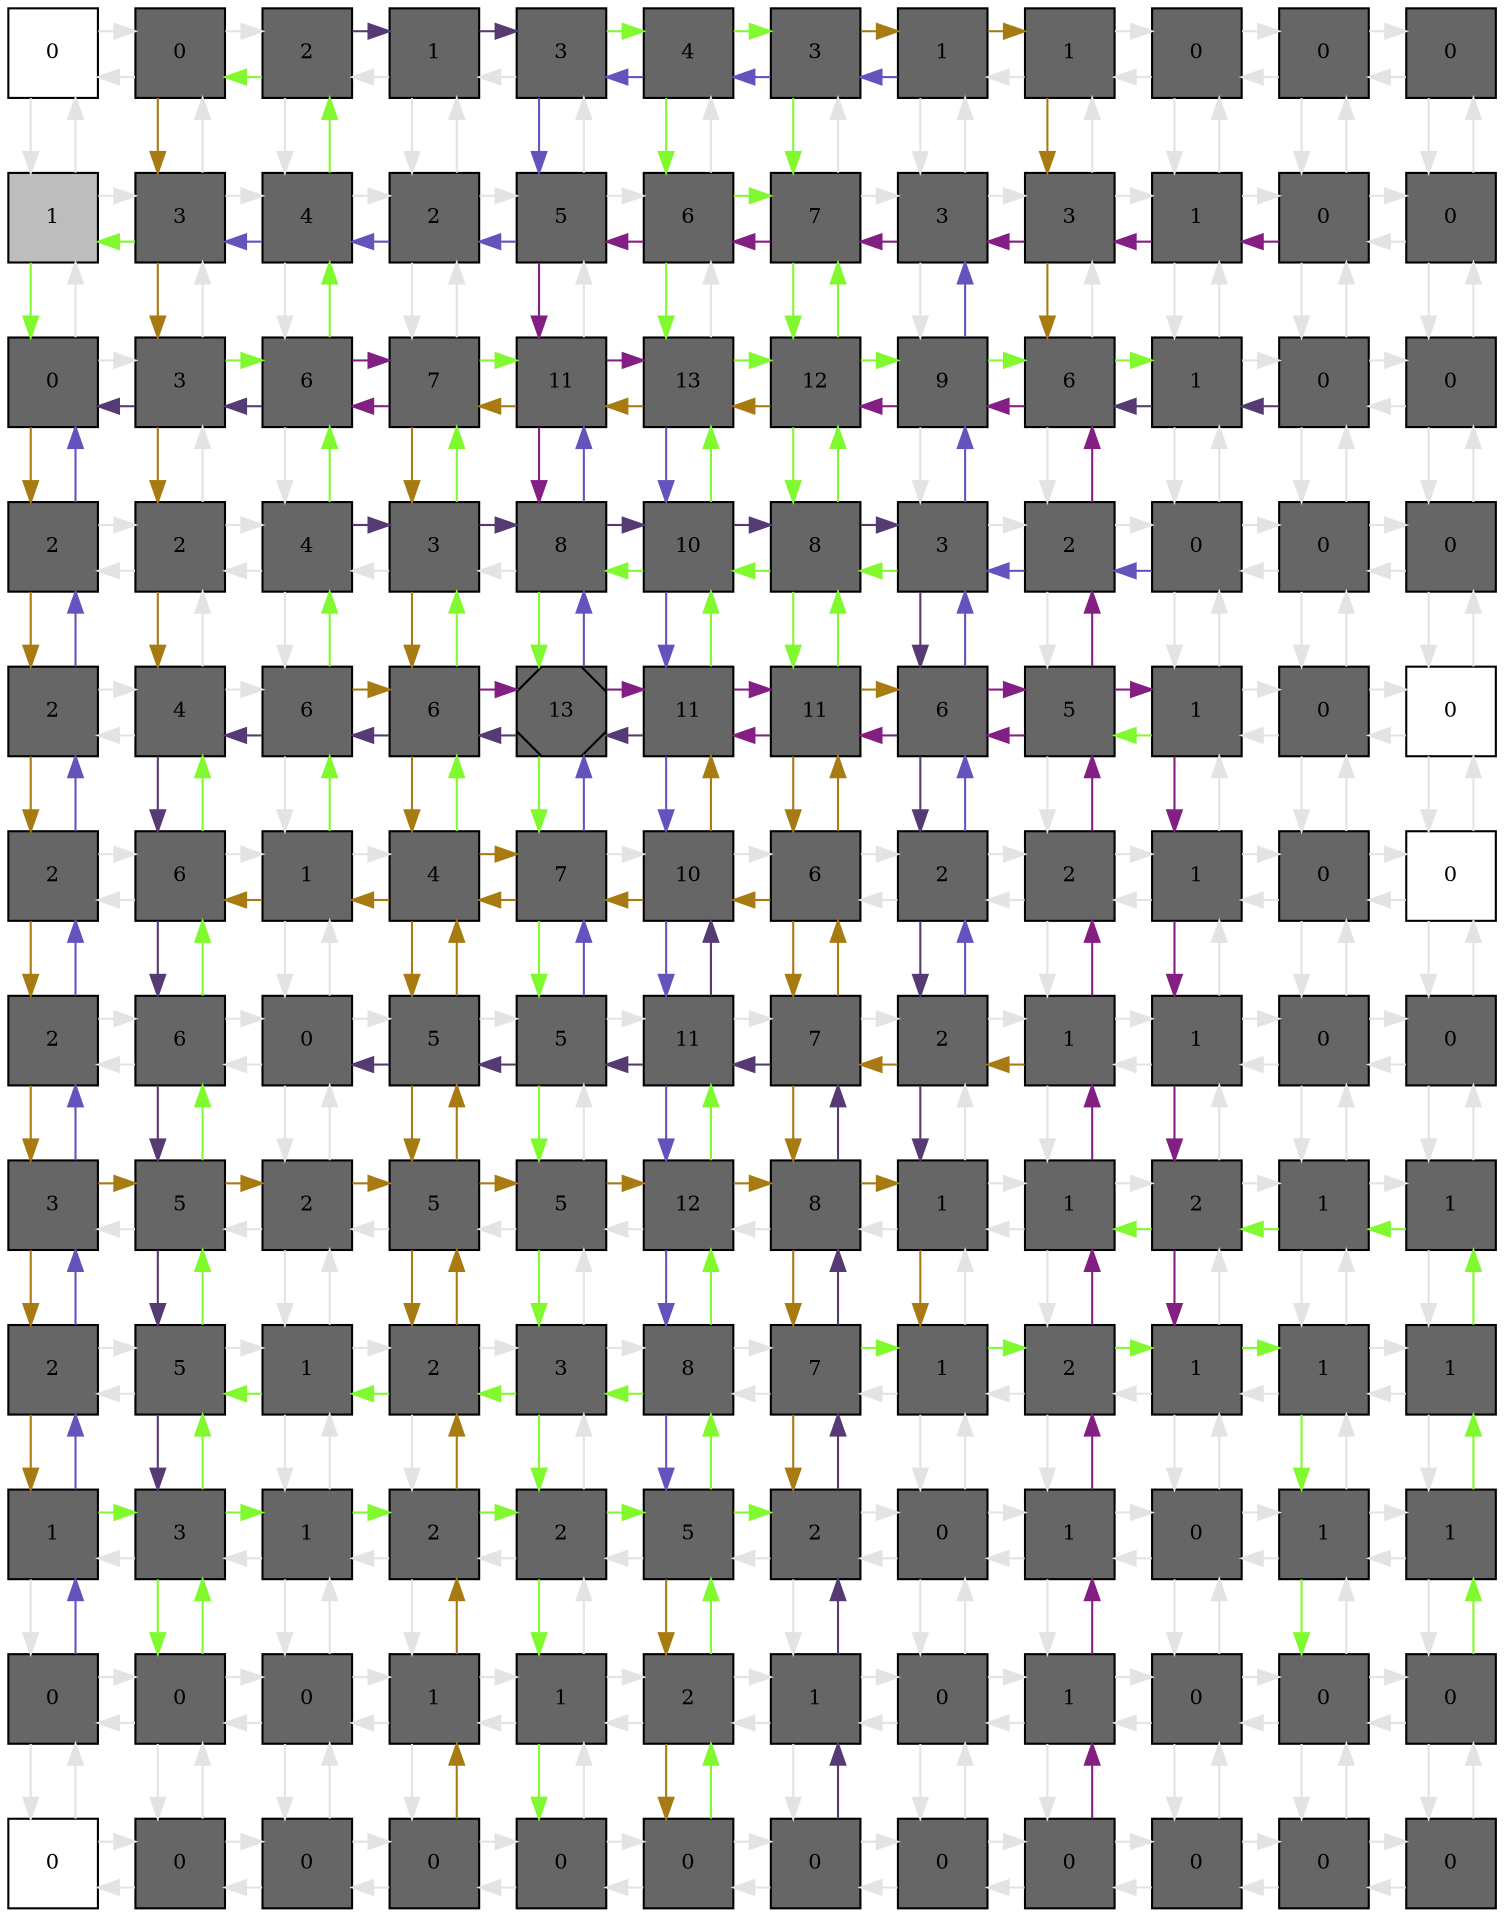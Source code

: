 digraph layout  {
rankdir=TB;
splines=ortho;
node [fixedsize=false, style=filled, width="0.6"];
edge [constraint=false];
0 [fillcolor="#FFFFFF", fontsize=10, label=0, shape=square, tooltip="name: None,\nin_degree: 2,\nout_degree: 2"];
1 [fillcolor="#666666", fontsize=10, label=0, shape=square, tooltip="name:  p115RhoGEF ,\nin_degree: 3,\nout_degree: 3"];
2 [fillcolor="#666666", fontsize=10, label=2, shape=square, tooltip="name:  Ga_1213 ,\nin_degree: 3,\nout_degree: 3"];
3 [fillcolor="#666666", fontsize=10, label=1, shape=square, tooltip="name:  Gbg_1213 ,\nin_degree: 3,\nout_degree: 3"];
4 [fillcolor="#666666", fontsize=10, label=3, shape=square, tooltip="name:  CaMK ,\nin_degree: 3,\nout_degree: 3"];
5 [fillcolor="#666666", fontsize=10, label=4, shape=square, tooltip="name:  CaMKK ,\nin_degree: 3,\nout_degree: 3"];
6 [fillcolor="#666666", fontsize=10, label=3, shape=square, tooltip="name:  RGS ,\nin_degree: 3,\nout_degree: 3"];
7 [fillcolor="#666666", fontsize=10, label=1, shape=square, tooltip="name:  alpha_1213R ,\nin_degree: 3,\nout_degree: 3"];
8 [fillcolor="#666666", fontsize=10, label=1, shape=square, tooltip="name:  Palpha_1213R ,\nin_degree: 3,\nout_degree: 3"];
9 [fillcolor="#666666", fontsize=10, label=0, shape=square, tooltip="name:  Palpha_sR ,\nin_degree: 3,\nout_degree: 3"];
10 [fillcolor="#666666", fontsize=10, label=0, shape=square, tooltip="name:  Palpha_qR ,\nin_degree: 3,\nout_degree: 3"];
11 [fillcolor="#666666", fontsize=10, label=0, shape=square, tooltip="name:  alpha_1213L ,\nin_degree: 2,\nout_degree: 2"];
12 [fillcolor="#bdbdbd", fontsize=10, label=1, shape=square, tooltip="name: None,\nin_degree: 3,\nout_degree: 3"];
13 [fillcolor="#666666", fontsize=10, label=3, shape=square, tooltip="name:  ExtPump ,\nin_degree: 4,\nout_degree: 4"];
14 [fillcolor="#666666", fontsize=10, label=4, shape=square, tooltip="name:  IP3 ,\nin_degree: 4,\nout_degree: 4"];
15 [fillcolor="#666666", fontsize=10, label=2, shape=square, tooltip="name:  Ca ,\nin_degree: 4,\nout_degree: 4"];
16 [fillcolor="#666666", fontsize=10, label=5, shape=square, tooltip="name:  IP3R1 ,\nin_degree: 4,\nout_degree: 4"];
17 [fillcolor="#666666", fontsize=10, label=6, shape=square, tooltip="name:  CaM ,\nin_degree: 4,\nout_degree: 4"];
18 [fillcolor="#666666", fontsize=10, label=7, shape=square, tooltip="name:  PLC_B ,\nin_degree: 4,\nout_degree: 4"];
19 [fillcolor="#666666", fontsize=10, label=3, shape=square, tooltip="name:  Gaq ,\nin_degree: 4,\nout_degree: 4"];
20 [fillcolor="#666666", fontsize=10, label=3, shape=square, tooltip="name:  Gbg_q ,\nin_degree: 4,\nout_degree: 4"];
21 [fillcolor="#666666", fontsize=10, label=1, shape=square, tooltip="name:  B_Arrestin ,\nin_degree: 4,\nout_degree: 4"];
22 [fillcolor="#666666", fontsize=10, label=0, shape=square, tooltip="name:  alpha_qR ,\nin_degree: 4,\nout_degree: 4"];
23 [fillcolor="#666666", fontsize=10, label=0, shape=square, tooltip="name:  alpha_qL ,\nin_degree: 3,\nout_degree: 3"];
24 [fillcolor="#666666", fontsize=10, label=0, shape=square, tooltip="name:  Ral ,\nin_degree: 3,\nout_degree: 3"];
25 [fillcolor="#666666", fontsize=10, label=3, shape=square, tooltip="name:  AA ,\nin_degree: 4,\nout_degree: 4"];
26 [fillcolor="#666666", fontsize=10, label=6, shape=square, tooltip="name:  PLA2 ,\nin_degree: 4,\nout_degree: 4"];
27 [fillcolor="#666666", fontsize=10, label=7, shape=square, tooltip="name:  Cbp ,\nin_degree: 4,\nout_degree: 4"];
28 [fillcolor="#666666", fontsize=10, label=11, shape=square, tooltip="name:  Csk ,\nin_degree: 4,\nout_degree: 4"];
29 [fillcolor="#666666", fontsize=10, label=13, shape=square, tooltip="name:  RasGRF_GRP ,\nin_degree: 4,\nout_degree: 4"];
30 [fillcolor="#666666", fontsize=10, label=12, shape=square, tooltip="name:  Gbg_i ,\nin_degree: 4,\nout_degree: 4"];
31 [fillcolor="#666666", fontsize=10, label=9, shape=square, tooltip="name:  RKIP ,\nin_degree: 4,\nout_degree: 4"];
32 [fillcolor="#666666", fontsize=10, label=6, shape=square, tooltip="name:  GRK ,\nin_degree: 4,\nout_degree: 4"];
33 [fillcolor="#666666", fontsize=10, label=1, shape=square, tooltip="name:  RalGDS ,\nin_degree: 4,\nout_degree: 4"];
34 [fillcolor="#666666", fontsize=10, label=0, shape=square, tooltip="name:  alpha_iR ,\nin_degree: 4,\nout_degree: 4"];
35 [fillcolor="#666666", fontsize=10, label=0, shape=square, tooltip="name:  Palpha_iR ,\nin_degree: 3,\nout_degree: 3"];
36 [fillcolor="#666666", fontsize=10, label=2, shape=square, tooltip="name:  PA ,\nin_degree: 3,\nout_degree: 3"];
37 [fillcolor="#666666", fontsize=10, label=2, shape=square, tooltip="name:  PI4K ,\nin_degree: 4,\nout_degree: 4"];
38 [fillcolor="#666666", fontsize=10, label=4, shape=square, tooltip="name:  PLC_g ,\nin_degree: 4,\nout_degree: 4"];
39 [fillcolor="#666666", fontsize=10, label=3, shape=square, tooltip="name:  SHP2 ,\nin_degree: 4,\nout_degree: 4"];
40 [fillcolor="#666666", fontsize=10, label=8, shape=square, tooltip="name:  DGK ,\nin_degree: 4,\nout_degree: 4"];
41 [fillcolor="#666666", fontsize=10, label=10, shape=square, tooltip="name:  DAG ,\nin_degree: 4,\nout_degree: 4"];
42 [fillcolor="#666666", fontsize=10, label=8, shape=square, tooltip="name:  Gai ,\nin_degree: 4,\nout_degree: 4"];
43 [fillcolor="#666666", fontsize=10, label=3, shape=square, tooltip="name:  Gas ,\nin_degree: 4,\nout_degree: 4"];
44 [fillcolor="#666666", fontsize=10, label=2, shape=square, tooltip="name:  Gbg_s ,\nin_degree: 4,\nout_degree: 4"];
45 [fillcolor="#666666", fontsize=10, label=0, shape=square, tooltip="name:  alpha_sR ,\nin_degree: 4,\nout_degree: 4"];
46 [fillcolor="#666666", fontsize=10, label=0, shape=square, tooltip="name:  alpha_sL ,\nin_degree: 4,\nout_degree: 4"];
47 [fillcolor="#666666", fontsize=10, label=0, shape=square, tooltip="name:  alpha_iL ,\nin_degree: 3,\nout_degree: 3"];
48 [fillcolor="#666666", fontsize=10, label=2, shape=square, tooltip="name:  ARF ,\nin_degree: 3,\nout_degree: 3"];
49 [fillcolor="#666666", fontsize=10, label=4, shape=square, tooltip="name:  PLD ,\nin_degree: 4,\nout_degree: 4"];
50 [fillcolor="#666666", fontsize=10, label=6, shape=square, tooltip="name:  PIP2_45 ,\nin_degree: 4,\nout_degree: 4"];
51 [fillcolor="#666666", fontsize=10, label=6, shape=square, tooltip="name:  Gab1 ,\nin_degree: 4,\nout_degree: 4"];
52 [fillcolor="#666666", fontsize=10, label=13, shape=Msquare, tooltip="name:  Tiam ,\nin_degree: 4,\nout_degree: 4"];
53 [fillcolor="#666666", fontsize=10, label=11, shape=square, tooltip="name:  PKC ,\nin_degree: 4,\nout_degree: 4"];
54 [fillcolor="#666666", fontsize=10, label=11, shape=square, tooltip="name:  Rap1 ,\nin_degree: 4,\nout_degree: 4"];
55 [fillcolor="#666666", fontsize=10, label=6, shape=square, tooltip="name:  AC ,\nin_degree: 4,\nout_degree: 4"];
56 [fillcolor="#666666", fontsize=10, label=5, shape=square, tooltip="name:  PKC_primed ,\nin_degree: 4,\nout_degree: 4"];
57 [fillcolor="#666666", fontsize=10, label=1, shape=square, tooltip="name:  PDK1 ,\nin_degree: 4,\nout_degree: 4"];
58 [fillcolor="#666666", fontsize=10, label=0, shape=square, tooltip="name:  p90RSK ,\nin_degree: 4,\nout_degree: 4"];
59 [fillcolor="#FFFFFF", fontsize=10, label=0, shape=square, tooltip="name: None,\nin_degree: 3,\nout_degree: 3"];
60 [fillcolor="#666666", fontsize=10, label=2, shape=square, tooltip="name:  PI5K ,\nin_degree: 3,\nout_degree: 3"];
61 [fillcolor="#666666", fontsize=10, label=6, shape=square, tooltip="name:  PIP2_34 ,\nin_degree: 4,\nout_degree: 4"];
62 [fillcolor="#666666", fontsize=10, label=1, shape=square, tooltip="name:  PIP3_345 ,\nin_degree: 4,\nout_degree: 4"];
63 [fillcolor="#666666", fontsize=10, label=4, shape=square, tooltip="name:  p120RasGAP ,\nin_degree: 4,\nout_degree: 4"];
64 [fillcolor="#666666", fontsize=10, label=7, shape=square, tooltip="name:  EGFR ,\nin_degree: 4,\nout_degree: 4"];
65 [fillcolor="#666666", fontsize=10, label=10, shape=square, tooltip="name:  Ras ,\nin_degree: 4,\nout_degree: 4"];
66 [fillcolor="#666666", fontsize=10, label=6, shape=square, tooltip="name:  PKA ,\nin_degree: 4,\nout_degree: 4"];
67 [fillcolor="#666666", fontsize=10, label=2, shape=square, tooltip="name:  Raf ,\nin_degree: 4,\nout_degree: 4"];
68 [fillcolor="#666666", fontsize=10, label=2, shape=square, tooltip="name:  cAMP ,\nin_degree: 4,\nout_degree: 4"];
69 [fillcolor="#666666", fontsize=10, label=1, shape=square, tooltip="name:  PDE4 ,\nin_degree: 4,\nout_degree: 4"];
70 [fillcolor="#666666", fontsize=10, label=0, shape=square, tooltip="name:  Raf_Loc ,\nin_degree: 4,\nout_degree: 4"];
71 [fillcolor="#FFFFFF", fontsize=10, label=0, shape=square, tooltip="name: None,\nin_degree: 3,\nout_degree: 3"];
72 [fillcolor="#666666", fontsize=10, label=2, shape=square, tooltip="name:  PIP_4 ,\nin_degree: 3,\nout_degree: 3"];
73 [fillcolor="#666666", fontsize=10, label=6, shape=square, tooltip="name:  Talin ,\nin_degree: 4,\nout_degree: 4"];
74 [fillcolor="#666666", fontsize=10, label=0, shape=square, tooltip="name:  PTEN ,\nin_degree: 4,\nout_degree: 4"];
75 [fillcolor="#666666", fontsize=10, label=5, shape=square, tooltip="name:  PI3K ,\nin_degree: 4,\nout_degree: 4"];
76 [fillcolor="#666666", fontsize=10, label=5, shape=square, tooltip="name:  Src ,\nin_degree: 4,\nout_degree: 4"];
77 [fillcolor="#666666", fontsize=10, label=11, shape=square, tooltip="name:  Akt ,\nin_degree: 4,\nout_degree: 4"];
78 [fillcolor="#666666", fontsize=10, label=7, shape=square, tooltip="name:  MLCK ,\nin_degree: 4,\nout_degree: 4"];
79 [fillcolor="#666666", fontsize=10, label=2, shape=square, tooltip="name:  PP2A ,\nin_degree: 4,\nout_degree: 4"];
80 [fillcolor="#666666", fontsize=10, label=1, shape=square, tooltip="name:  Erk ,\nin_degree: 4,\nout_degree: 4"];
81 [fillcolor="#666666", fontsize=10, label=1, shape=square, tooltip="name:  MKPs ,\nin_degree: 4,\nout_degree: 4"];
82 [fillcolor="#666666", fontsize=10, label=0, shape=square, tooltip="name:  Raf_DeP ,\nin_degree: 4,\nout_degree: 4"];
83 [fillcolor="#666666", fontsize=10, label=0, shape=square, tooltip="name:  Raf_Rest ,\nin_degree: 3,\nout_degree: 3"];
84 [fillcolor="#666666", fontsize=10, label=3, shape=square, tooltip="name:  Graf ,\nin_degree: 3,\nout_degree: 3"];
85 [fillcolor="#666666", fontsize=10, label=5, shape=square, tooltip="name:  Rho ,\nin_degree: 4,\nout_degree: 4"];
86 [fillcolor="#666666", fontsize=10, label=2, shape=square, tooltip="name:  p190RhoGAP ,\nin_degree: 4,\nout_degree: 4"];
87 [fillcolor="#666666", fontsize=10, label=5, shape=square, tooltip="name:  Fak ,\nin_degree: 4,\nout_degree: 4"];
88 [fillcolor="#666666", fontsize=10, label=5, shape=square, tooltip="name:  Shc ,\nin_degree: 4,\nout_degree: 4"];
89 [fillcolor="#666666", fontsize=10, label=12, shape=square, tooltip="name:  Integrins ,\nin_degree: 4,\nout_degree: 4"];
90 [fillcolor="#666666", fontsize=10, label=8, shape=square, tooltip="name:  MLCP ,\nin_degree: 4,\nout_degree: 4"];
91 [fillcolor="#666666", fontsize=10, label=1, shape=square, tooltip="name:  Mekk2 ,\nin_degree: 4,\nout_degree: 4"];
92 [fillcolor="#666666", fontsize=10, label=1, shape=square, tooltip="name:  Mek ,\nin_degree: 4,\nout_degree: 4"];
93 [fillcolor="#666666", fontsize=10, label=2, shape=square, tooltip="name:  SAPK ,\nin_degree: 4,\nout_degree: 4"];
94 [fillcolor="#666666", fontsize=10, label=1, shape=square, tooltip="name:  p38 ,\nin_degree: 4,\nout_degree: 4"];
95 [fillcolor="#666666", fontsize=10, label=1, shape=square, tooltip="name:  IL1_TNF ,\nin_degree: 3,\nout_degree: 3"];
96 [fillcolor="#666666", fontsize=10, label=2, shape=square, tooltip="name:  RhoK ,\nin_degree: 3,\nout_degree: 3"];
97 [fillcolor="#666666", fontsize=10, label=5, shape=square, tooltip="name:  Vinc ,\nin_degree: 4,\nout_degree: 4"];
98 [fillcolor="#666666", fontsize=10, label=1, shape=square, tooltip="name:  ILK ,\nin_degree: 4,\nout_degree: 4"];
99 [fillcolor="#666666", fontsize=10, label=2, shape=square, tooltip="name:  Sos ,\nin_degree: 4,\nout_degree: 4"];
100 [fillcolor="#666666", fontsize=10, label=3, shape=square, tooltip="name:  Grb2 ,\nin_degree: 4,\nout_degree: 4"];
101 [fillcolor="#666666", fontsize=10, label=8, shape=square, tooltip="name:  Myosin ,\nin_degree: 4,\nout_degree: 4"];
102 [fillcolor="#666666", fontsize=10, label=7, shape=square, tooltip="name:  PAK ,\nin_degree: 4,\nout_degree: 4"];
103 [fillcolor="#666666", fontsize=10, label=1, shape=square, tooltip="name:  Mekk1 ,\nin_degree: 4,\nout_degree: 4"];
104 [fillcolor="#666666", fontsize=10, label=2, shape=square, tooltip="name:  MKK7 ,\nin_degree: 4,\nout_degree: 4"];
105 [fillcolor="#666666", fontsize=10, label=1, shape=square, tooltip="name:  Mekk3 ,\nin_degree: 4,\nout_degree: 4"];
106 [fillcolor="#666666", fontsize=10, label=1, shape=square, tooltip="name:  IL1_TNFR ,\nin_degree: 4,\nout_degree: 4"];
107 [fillcolor="#666666", fontsize=10, label=1, shape=square, tooltip="name:  GCK ,\nin_degree: 3,\nout_degree: 3"];
108 [fillcolor="#666666", fontsize=10, label=1, shape=square, tooltip="name:  RalBP1 ,\nin_degree: 3,\nout_degree: 3"];
109 [fillcolor="#666666", fontsize=10, label=3, shape=square, tooltip="name:  RhoGDI ,\nin_degree: 4,\nout_degree: 4"];
110 [fillcolor="#666666", fontsize=10, label=1, shape=square, tooltip="name:  Pix_Cool ,\nin_degree: 4,\nout_degree: 4"];
111 [fillcolor="#666666", fontsize=10, label=2, shape=square, tooltip="name:  Crk ,\nin_degree: 4,\nout_degree: 4"];
112 [fillcolor="#666666", fontsize=10, label=2, shape=square, tooltip="name:  WASP ,\nin_degree: 4,\nout_degree: 4"];
113 [fillcolor="#666666", fontsize=10, label=5, shape=square, tooltip="name:  Cdc42 ,\nin_degree: 4,\nout_degree: 4"];
114 [fillcolor="#666666", fontsize=10, label=2, shape=square, tooltip="name:  Rac ,\nin_degree: 4,\nout_degree: 4"];
115 [fillcolor="#666666", fontsize=10, label=0, shape=square, tooltip="name:  MLK1 ,\nin_degree: 4,\nout_degree: 4"];
116 [fillcolor="#666666", fontsize=10, label=1, shape=square, tooltip="name:  MLK2 ,\nin_degree: 4,\nout_degree: 4"];
117 [fillcolor="#666666", fontsize=10, label=0, shape=square, tooltip="name:  Sek1 ,\nin_degree: 4,\nout_degree: 4"];
118 [fillcolor="#666666", fontsize=10, label=1, shape=square, tooltip="name:  MLK3 ,\nin_degree: 4,\nout_degree: 4"];
119 [fillcolor="#666666", fontsize=10, label=1, shape=square, tooltip="name:  Trafs ,\nin_degree: 3,\nout_degree: 3"];
120 [fillcolor="#666666", fontsize=10, label=0, shape=square, tooltip="name:  AND_34 ,\nin_degree: 3,\nout_degree: 3"];
121 [fillcolor="#666666", fontsize=10, label=0, shape=square, tooltip="name:  Actin ,\nin_degree: 4,\nout_degree: 4"];
122 [fillcolor="#666666", fontsize=10, label=0, shape=square, tooltip="name:  DOCK180 ,\nin_degree: 4,\nout_degree: 4"];
123 [fillcolor="#666666", fontsize=10, label=1, shape=square, tooltip="name:  Cas ,\nin_degree: 4,\nout_degree: 4"];
124 [fillcolor="#666666", fontsize=10, label=1, shape=square, tooltip="name:  Nck ,\nin_degree: 4,\nout_degree: 4"];
125 [fillcolor="#666666", fontsize=10, label=2, shape=square, tooltip="name:  PTPPEST ,\nin_degree: 4,\nout_degree: 4"];
126 [fillcolor="#666666", fontsize=10, label=1, shape=square, tooltip="name:  ECM ,\nin_degree: 4,\nout_degree: 4"];
127 [fillcolor="#666666", fontsize=10, label=0, shape=square, tooltip="name:  Mekk4 ,\nin_degree: 4,\nout_degree: 4"];
128 [fillcolor="#666666", fontsize=10, label=1, shape=square, tooltip="name:  ASK1 ,\nin_degree: 4,\nout_degree: 4"];
129 [fillcolor="#666666", fontsize=10, label=0, shape=square, tooltip="name:  MKK3 ,\nin_degree: 4,\nout_degree: 4"];
130 [fillcolor="#666666", fontsize=10, label=0, shape=square, tooltip="name:  MKK6 ,\nin_degree: 4,\nout_degree: 4"];
131 [fillcolor="#666666", fontsize=10, label=0, shape=square, tooltip="name:  Tpl2 ,\nin_degree: 3,\nout_degree: 3"];
132 [fillcolor="#FFFFFF", fontsize=10, label=0, shape=square, tooltip="name: None,\nin_degree: 2,\nout_degree: 2"];
133 [fillcolor="#666666", fontsize=10, label=0, shape=square, tooltip="name:  Arp_23 ,\nin_degree: 3,\nout_degree: 3"];
134 [fillcolor="#666666", fontsize=10, label=0, shape=square, tooltip="name:  B_Parvin ,\nin_degree: 3,\nout_degree: 3"];
135 [fillcolor="#666666", fontsize=10, label=0, shape=square, tooltip="name:  EGF ,\nin_degree: 3,\nout_degree: 3"];
136 [fillcolor="#666666", fontsize=10, label=0, shape=square, tooltip="name:  PTP1b ,\nin_degree: 3,\nout_degree: 3"];
137 [fillcolor="#666666", fontsize=10, label=0, shape=square, tooltip="name:  PTPa ,\nin_degree: 3,\nout_degree: 3"];
138 [fillcolor="#666666", fontsize=10, label=0, shape=square, tooltip="name:  Stress ,\nin_degree: 3,\nout_degree: 3"];
139 [fillcolor="#666666", fontsize=10, label=0, shape=square, tooltip="name:  NIK ,\nin_degree: 3,\nout_degree: 3"];
140 [fillcolor="#666666", fontsize=10, label=0, shape=square, tooltip="name:  Trx ,\nin_degree: 3,\nout_degree: 3"];
141 [fillcolor="#666666", fontsize=10, label=0, shape=square, tooltip="name:  TAO_12 ,\nin_degree: 3,\nout_degree: 3"];
142 [fillcolor="#666666", fontsize=10, label=0, shape=square, tooltip="name:  TAK1 ,\nin_degree: 3,\nout_degree: 3"];
143 [fillcolor="#666666", fontsize=10, label=0, shape=square, tooltip="name:  Tab_12 ,\nin_degree: 2,\nout_degree: 2"];
0 -> 1  [color=grey89, style="penwidth(0.1)", tooltip=" ", weight=1];
0 -> 12  [color=grey89, style="penwidth(0.1)", tooltip=" ", weight=1];
1 -> 0  [color=grey89, style="penwidth(0.1)", tooltip=" ", weight=1];
1 -> 2  [color=grey89, style="penwidth(0.1)", tooltip=" ", weight=1];
1 -> 13  [color="#A87A12", style="penwidth(0.1)", tooltip="1( p115RhoGEF ) to 85( Rho )", weight=1];
2 -> 1  [color="#81F92F", style="penwidth(0.1)", tooltip="62( PIP3_345 ) to 1( p115RhoGEF )", weight=1];
2 -> 3  [color="#553A73", style="penwidth(0.1)", tooltip="62( PIP3_345 ) to 6( RGS )", weight=1];
2 -> 14  [color=grey89, style="penwidth(0.1)", tooltip=" ", weight=1];
3 -> 2  [color=grey89, style="penwidth(0.1)", tooltip=" ", weight=1];
3 -> 4  [color="#553A73", style="penwidth(0.1)", tooltip="62( PIP3_345 ) to 6( RGS )", weight=1];
3 -> 15  [color=grey89, style="penwidth(0.1)", tooltip=" ", weight=1];
4 -> 3  [color=grey89, style="penwidth(0.1)", tooltip=" ", weight=1];
4 -> 5  [color="#81F92F", style="penwidth(0.1)", tooltip="4( CaMK ) to 54( Rap1 )", weight=1];
4 -> 16  [color="#6353BD", style="penwidth(0.1)", tooltip="7( alpha_1213R ) to 64( EGFR )", weight=1];
5 -> 4  [color="#6353BD", style="penwidth(0.1)", tooltip="7( alpha_1213R ) to 64( EGFR )", weight=1];
5 -> 6  [color="#81F92F", style="penwidth(0.1)", tooltip="4( CaMK ) to 54( Rap1 )", weight=1];
5 -> 17  [color="#81F92F", style="penwidth(0.1)", tooltip="5( CaMKK ) to 77( Akt )", weight=1];
6 -> 5  [color="#6353BD", style="penwidth(0.1)", tooltip="7( alpha_1213R ) to 64( EGFR )", weight=1];
6 -> 7  [color="#A87A12", style="penwidth(0.1)", tooltip="3( Gbg_1213 ) to 32( GRK )", weight=1];
6 -> 18  [color="#81F92F", style="penwidth(0.1)", tooltip="4( CaMK ) to 54( Rap1 )", weight=1];
7 -> 6  [color="#6353BD", style="penwidth(0.1)", tooltip="7( alpha_1213R ) to 64( EGFR )", weight=1];
7 -> 8  [color="#A87A12", style="penwidth(0.1)", tooltip="3( Gbg_1213 ) to 32( GRK )", weight=1];
7 -> 19  [color=grey89, style="penwidth(0.1)", tooltip=" ", weight=1];
8 -> 7  [color=grey89, style="penwidth(0.1)", tooltip=" ", weight=1];
8 -> 9  [color=grey89, style="penwidth(0.1)", tooltip=" ", weight=1];
8 -> 20  [color="#A87A12", style="penwidth(0.1)", tooltip="3( Gbg_1213 ) to 32( GRK )", weight=1];
9 -> 8  [color=grey89, style="penwidth(0.1)", tooltip=" ", weight=1];
9 -> 10  [color=grey89, style="penwidth(0.1)", tooltip=" ", weight=1];
9 -> 21  [color=grey89, style="penwidth(0.1)", tooltip=" ", weight=1];
10 -> 9  [color=grey89, style="penwidth(0.1)", tooltip=" ", weight=1];
10 -> 11  [color=grey89, style="penwidth(0.1)", tooltip=" ", weight=1];
10 -> 22  [color=grey89, style="penwidth(0.1)", tooltip=" ", weight=1];
11 -> 10  [color=grey89, style="penwidth(0.1)", tooltip=" ", weight=1];
11 -> 23  [color=grey89, style="penwidth(0.1)", tooltip=" ", weight=1];
12 -> 0  [color=grey89, style="penwidth(0.1)", tooltip=" ", weight=1];
12 -> 13  [color=grey89, style="penwidth(0.1)", tooltip=" ", weight=1];
12 -> 24  [color="#81F92F", style="penwidth(0.1)", tooltip="17( CaM ) to 24( Ral )", weight=1];
13 -> 1  [color=grey89, style="penwidth(0.1)", tooltip=" ", weight=1];
13 -> 12  [color="#81F92F", style="penwidth(0.1)", tooltip="17( CaM ) to 24( Ral )", weight=1];
13 -> 14  [color=grey89, style="penwidth(0.1)", tooltip=" ", weight=1];
13 -> 25  [color="#A87A12", style="penwidth(0.1)", tooltip="1( p115RhoGEF ) to 85( Rho )", weight=1];
14 -> 2  [color="#81F92F", style="penwidth(0.1)", tooltip="62( PIP3_345 ) to 1( p115RhoGEF )", weight=1];
14 -> 13  [color="#6353BD", style="penwidth(0.1)", tooltip="19( Gaq ) to 37( PI4K )", weight=1];
14 -> 15  [color=grey89, style="penwidth(0.1)", tooltip=" ", weight=1];
14 -> 26  [color=grey89, style="penwidth(0.1)", tooltip=" ", weight=1];
15 -> 3  [color=grey89, style="penwidth(0.1)", tooltip=" ", weight=1];
15 -> 14  [color="#6353BD", style="penwidth(0.1)", tooltip="19( Gaq ) to 37( PI4K )", weight=1];
15 -> 16  [color=grey89, style="penwidth(0.1)", tooltip=" ", weight=1];
15 -> 27  [color=grey89, style="penwidth(0.1)", tooltip=" ", weight=1];
16 -> 4  [color=grey89, style="penwidth(0.1)", tooltip=" ", weight=1];
16 -> 15  [color="#6353BD", style="penwidth(0.1)", tooltip="19( Gaq ) to 37( PI4K )", weight=1];
16 -> 17  [color=grey89, style="penwidth(0.1)", tooltip=" ", weight=1];
16 -> 28  [color="#831E83", style="penwidth(0.1)", tooltip="22( alpha_qR ) to 64( EGFR )", weight=1];
17 -> 5  [color=grey89, style="penwidth(0.1)", tooltip=" ", weight=1];
17 -> 16  [color="#831E83", style="penwidth(0.1)", tooltip="22( alpha_qR ) to 64( EGFR )", weight=1];
17 -> 18  [color="#81F92F", style="penwidth(0.1)", tooltip="17( CaM ) to 78( MLCK )", weight=1];
17 -> 29  [color="#81F92F", style="penwidth(0.1)", tooltip="5( CaMKK ) to 77( Akt )", weight=1];
18 -> 6  [color=grey89, style="penwidth(0.1)", tooltip=" ", weight=1];
18 -> 17  [color="#831E83", style="penwidth(0.1)", tooltip="22( alpha_qR ) to 64( EGFR )", weight=1];
18 -> 19  [color=grey89, style="penwidth(0.1)", tooltip=" ", weight=1];
18 -> 30  [color="#81F92F", style="penwidth(0.1)", tooltip="4( CaMK ) to 54( Rap1 )", weight=1];
19 -> 7  [color=grey89, style="penwidth(0.1)", tooltip=" ", weight=1];
19 -> 18  [color="#831E83", style="penwidth(0.1)", tooltip="22( alpha_qR ) to 64( EGFR )", weight=1];
19 -> 20  [color=grey89, style="penwidth(0.1)", tooltip=" ", weight=1];
19 -> 31  [color=grey89, style="penwidth(0.1)", tooltip=" ", weight=1];
20 -> 8  [color=grey89, style="penwidth(0.1)", tooltip=" ", weight=1];
20 -> 19  [color="#831E83", style="penwidth(0.1)", tooltip="22( alpha_qR ) to 64( EGFR )", weight=1];
20 -> 21  [color=grey89, style="penwidth(0.1)", tooltip=" ", weight=1];
20 -> 32  [color="#A87A12", style="penwidth(0.1)", tooltip="3( Gbg_1213 ) to 32( GRK )", weight=1];
21 -> 9  [color=grey89, style="penwidth(0.1)", tooltip=" ", weight=1];
21 -> 20  [color="#831E83", style="penwidth(0.1)", tooltip="22( alpha_qR ) to 64( EGFR )", weight=1];
21 -> 22  [color=grey89, style="penwidth(0.1)", tooltip=" ", weight=1];
21 -> 33  [color=grey89, style="penwidth(0.1)", tooltip=" ", weight=1];
22 -> 10  [color=grey89, style="penwidth(0.1)", tooltip=" ", weight=1];
22 -> 21  [color="#831E83", style="penwidth(0.1)", tooltip="22( alpha_qR ) to 64( EGFR )", weight=1];
22 -> 23  [color=grey89, style="penwidth(0.1)", tooltip=" ", weight=1];
22 -> 34  [color=grey89, style="penwidth(0.1)", tooltip=" ", weight=1];
23 -> 11  [color=grey89, style="penwidth(0.1)", tooltip=" ", weight=1];
23 -> 22  [color=grey89, style="penwidth(0.1)", tooltip=" ", weight=1];
23 -> 35  [color=grey89, style="penwidth(0.1)", tooltip=" ", weight=1];
24 -> 12  [color=grey89, style="penwidth(0.1)", tooltip=" ", weight=1];
24 -> 25  [color=grey89, style="penwidth(0.1)", tooltip=" ", weight=1];
24 -> 36  [color="#A87A12", style="penwidth(0.1)", tooltip="24( Ral ) to 108( RalBP1 )", weight=1];
25 -> 13  [color=grey89, style="penwidth(0.1)", tooltip=" ", weight=1];
25 -> 24  [color="#553A73", style="penwidth(0.1)", tooltip="33( RalGDS ) to 24( Ral )", weight=1];
25 -> 26  [color="#81F92F", style="penwidth(0.1)", tooltip="25( AA ) to 53( PKC )", weight=1];
25 -> 37  [color="#A87A12", style="penwidth(0.1)", tooltip="1( p115RhoGEF ) to 85( Rho )", weight=1];
26 -> 14  [color="#81F92F", style="penwidth(0.1)", tooltip="62( PIP3_345 ) to 1( p115RhoGEF )", weight=1];
26 -> 25  [color="#553A73", style="penwidth(0.1)", tooltip="33( RalGDS ) to 24( Ral )", weight=1];
26 -> 27  [color="#831E83", style="penwidth(0.1)", tooltip="62( PIP3_345 ) to 33( RalGDS )", weight=1];
26 -> 38  [color=grey89, style="penwidth(0.1)", tooltip=" ", weight=1];
27 -> 15  [color=grey89, style="penwidth(0.1)", tooltip=" ", weight=1];
27 -> 26  [color="#831E83", style="penwidth(0.1)", tooltip="80( Erk ) to 26( PLA2 )", weight=1];
27 -> 28  [color="#81F92F", style="penwidth(0.1)", tooltip="87( Fak ) to 28( Csk )", weight=1];
27 -> 39  [color="#A87A12", style="penwidth(0.1)", tooltip="30( Gbg_i ) to 75( PI3K )", weight=1];
28 -> 16  [color=grey89, style="penwidth(0.1)", tooltip=" ", weight=1];
28 -> 27  [color="#A87A12", style="penwidth(0.1)", tooltip="30( Gbg_i ) to 75( PI3K )", weight=1];
28 -> 29  [color="#831E83", style="penwidth(0.1)", tooltip="62( PIP3_345 ) to 33( RalGDS )", weight=1];
28 -> 40  [color="#831E83", style="penwidth(0.1)", tooltip="22( alpha_qR ) to 64( EGFR )", weight=1];
29 -> 17  [color=grey89, style="penwidth(0.1)", tooltip=" ", weight=1];
29 -> 28  [color="#A87A12", style="penwidth(0.1)", tooltip="30( Gbg_i ) to 75( PI3K )", weight=1];
29 -> 30  [color="#81F92F", style="penwidth(0.1)", tooltip="53( PKC ) to 33( RalGDS )", weight=1];
29 -> 41  [color="#6353BD", style="penwidth(0.1)", tooltip="30( Gbg_i ) to 113( Cdc42 )", weight=1];
30 -> 18  [color="#81F92F", style="penwidth(0.1)", tooltip="66( PKA ) to 16( IP3R1 )", weight=1];
30 -> 29  [color="#A87A12", style="penwidth(0.1)", tooltip="30( Gbg_i ) to 75( PI3K )", weight=1];
30 -> 31  [color="#81F92F", style="penwidth(0.1)", tooltip="53( PKC ) to 33( RalGDS )", weight=1];
30 -> 42  [color="#81F92F", style="penwidth(0.1)", tooltip="4( CaMK ) to 54( Rap1 )", weight=1];
31 -> 19  [color="#6353BD", style="penwidth(0.1)", tooltip="79( PP2A ) to 16( IP3R1 )", weight=1];
31 -> 30  [color="#831E83", style="penwidth(0.1)", tooltip="80( Erk ) to 26( PLA2 )", weight=1];
31 -> 32  [color="#81F92F", style="penwidth(0.1)", tooltip="53( PKC ) to 33( RalGDS )", weight=1];
31 -> 43  [color=grey89, style="penwidth(0.1)", tooltip=" ", weight=1];
32 -> 20  [color=grey89, style="penwidth(0.1)", tooltip=" ", weight=1];
32 -> 31  [color="#831E83", style="penwidth(0.1)", tooltip="80( Erk ) to 26( PLA2 )", weight=1];
32 -> 33  [color="#81F92F", style="penwidth(0.1)", tooltip="53( PKC ) to 33( RalGDS )", weight=1];
32 -> 44  [color=grey89, style="penwidth(0.1)", tooltip=" ", weight=1];
33 -> 21  [color=grey89, style="penwidth(0.1)", tooltip=" ", weight=1];
33 -> 32  [color="#553A73", style="penwidth(0.1)", tooltip="34( alpha_iR ) to 64( EGFR )", weight=1];
33 -> 34  [color=grey89, style="penwidth(0.1)", tooltip=" ", weight=1];
33 -> 45  [color=grey89, style="penwidth(0.1)", tooltip=" ", weight=1];
34 -> 22  [color=grey89, style="penwidth(0.1)", tooltip=" ", weight=1];
34 -> 33  [color="#553A73", style="penwidth(0.1)", tooltip="34( alpha_iR ) to 64( EGFR )", weight=1];
34 -> 35  [color=grey89, style="penwidth(0.1)", tooltip=" ", weight=1];
34 -> 46  [color=grey89, style="penwidth(0.1)", tooltip=" ", weight=1];
35 -> 23  [color=grey89, style="penwidth(0.1)", tooltip=" ", weight=1];
35 -> 34  [color=grey89, style="penwidth(0.1)", tooltip=" ", weight=1];
35 -> 47  [color=grey89, style="penwidth(0.1)", tooltip=" ", weight=1];
36 -> 24  [color="#6353BD", style="penwidth(0.1)", tooltip="120( AND_34 ) to 24( Ral )", weight=1];
36 -> 37  [color=grey89, style="penwidth(0.1)", tooltip=" ", weight=1];
36 -> 48  [color="#A87A12", style="penwidth(0.1)", tooltip="24( Ral ) to 108( RalBP1 )", weight=1];
37 -> 25  [color=grey89, style="penwidth(0.1)", tooltip=" ", weight=1];
37 -> 36  [color=grey89, style="penwidth(0.1)", tooltip=" ", weight=1];
37 -> 38  [color=grey89, style="penwidth(0.1)", tooltip=" ", weight=1];
37 -> 49  [color="#A87A12", style="penwidth(0.1)", tooltip="1( p115RhoGEF ) to 85( Rho )", weight=1];
38 -> 26  [color="#81F92F", style="penwidth(0.1)", tooltip="62( PIP3_345 ) to 1( p115RhoGEF )", weight=1];
38 -> 37  [color=grey89, style="penwidth(0.1)", tooltip=" ", weight=1];
38 -> 39  [color="#553A73", style="penwidth(0.1)", tooltip="38( PLC_g ) to 91( Mekk2 )", weight=1];
38 -> 50  [color=grey89, style="penwidth(0.1)", tooltip=" ", weight=1];
39 -> 27  [color="#81F92F", style="penwidth(0.1)", tooltip="87( Fak ) to 28( Csk )", weight=1];
39 -> 38  [color=grey89, style="penwidth(0.1)", tooltip=" ", weight=1];
39 -> 40  [color="#553A73", style="penwidth(0.1)", tooltip="38( PLC_g ) to 91( Mekk2 )", weight=1];
39 -> 51  [color="#A87A12", style="penwidth(0.1)", tooltip="30( Gbg_i ) to 75( PI3K )", weight=1];
40 -> 28  [color="#6353BD", style="penwidth(0.1)", tooltip="76( Src ) to 32( GRK )", weight=1];
40 -> 39  [color=grey89, style="penwidth(0.1)", tooltip=" ", weight=1];
40 -> 41  [color="#553A73", style="penwidth(0.1)", tooltip="38( PLC_g ) to 91( Mekk2 )", weight=1];
40 -> 52  [color="#81F92F", style="penwidth(0.1)", tooltip="43( Gas ) to 76( Src )", weight=1];
41 -> 29  [color="#81F92F", style="penwidth(0.1)", tooltip="53( PKC ) to 33( RalGDS )", weight=1];
41 -> 40  [color="#81F92F", style="penwidth(0.1)", tooltip="43( Gas ) to 76( Src )", weight=1];
41 -> 42  [color="#553A73", style="penwidth(0.1)", tooltip="38( PLC_g ) to 91( Mekk2 )", weight=1];
41 -> 53  [color="#6353BD", style="penwidth(0.1)", tooltip="30( Gbg_i ) to 113( Cdc42 )", weight=1];
42 -> 30  [color="#81F92F", style="penwidth(0.1)", tooltip="66( PKA ) to 16( IP3R1 )", weight=1];
42 -> 41  [color="#81F92F", style="penwidth(0.1)", tooltip="43( Gas ) to 76( Src )", weight=1];
42 -> 43  [color="#553A73", style="penwidth(0.1)", tooltip="38( PLC_g ) to 91( Mekk2 )", weight=1];
42 -> 54  [color="#81F92F", style="penwidth(0.1)", tooltip="4( CaMK ) to 54( Rap1 )", weight=1];
43 -> 31  [color="#6353BD", style="penwidth(0.1)", tooltip="79( PP2A ) to 16( IP3R1 )", weight=1];
43 -> 42  [color="#81F92F", style="penwidth(0.1)", tooltip="43( Gas ) to 76( Src )", weight=1];
43 -> 44  [color=grey89, style="penwidth(0.1)", tooltip=" ", weight=1];
43 -> 55  [color="#553A73", style="penwidth(0.1)", tooltip="38( PLC_g ) to 91( Mekk2 )", weight=1];
44 -> 32  [color="#831E83", style="penwidth(0.1)", tooltip="80( Erk ) to 26( PLA2 )", weight=1];
44 -> 43  [color="#6353BD", style="penwidth(0.1)", tooltip="45( alpha_sR ) to 76( Src )", weight=1];
44 -> 45  [color=grey89, style="penwidth(0.1)", tooltip=" ", weight=1];
44 -> 56  [color=grey89, style="penwidth(0.1)", tooltip=" ", weight=1];
45 -> 33  [color=grey89, style="penwidth(0.1)", tooltip=" ", weight=1];
45 -> 44  [color="#6353BD", style="penwidth(0.1)", tooltip="45( alpha_sR ) to 76( Src )", weight=1];
45 -> 46  [color=grey89, style="penwidth(0.1)", tooltip=" ", weight=1];
45 -> 57  [color=grey89, style="penwidth(0.1)", tooltip=" ", weight=1];
46 -> 34  [color=grey89, style="penwidth(0.1)", tooltip=" ", weight=1];
46 -> 45  [color=grey89, style="penwidth(0.1)", tooltip=" ", weight=1];
46 -> 47  [color=grey89, style="penwidth(0.1)", tooltip=" ", weight=1];
46 -> 58  [color=grey89, style="penwidth(0.1)", tooltip=" ", weight=1];
47 -> 35  [color=grey89, style="penwidth(0.1)", tooltip=" ", weight=1];
47 -> 46  [color=grey89, style="penwidth(0.1)", tooltip=" ", weight=1];
47 -> 59  [color=grey89, style="penwidth(0.1)", tooltip=" ", weight=1];
48 -> 36  [color="#6353BD", style="penwidth(0.1)", tooltip="120( AND_34 ) to 24( Ral )", weight=1];
48 -> 49  [color=grey89, style="penwidth(0.1)", tooltip=" ", weight=1];
48 -> 60  [color="#A87A12", style="penwidth(0.1)", tooltip="24( Ral ) to 108( RalBP1 )", weight=1];
49 -> 37  [color=grey89, style="penwidth(0.1)", tooltip=" ", weight=1];
49 -> 48  [color=grey89, style="penwidth(0.1)", tooltip=" ", weight=1];
49 -> 50  [color=grey89, style="penwidth(0.1)", tooltip=" ", weight=1];
49 -> 61  [color="#553A73", style="penwidth(0.1)", tooltip="53( PKC ) to 109( RhoGDI )", weight=1];
50 -> 38  [color="#81F92F", style="penwidth(0.1)", tooltip="62( PIP3_345 ) to 1( p115RhoGEF )", weight=1];
50 -> 49  [color="#553A73", style="penwidth(0.1)", tooltip="53( PKC ) to 109( RhoGDI )", weight=1];
50 -> 51  [color="#A87A12", style="penwidth(0.1)", tooltip="50( PIP2_45 ) to 112( WASP )", weight=1];
50 -> 62  [color=grey89, style="penwidth(0.1)", tooltip=" ", weight=1];
51 -> 39  [color="#81F92F", style="penwidth(0.1)", tooltip="87( Fak ) to 28( Csk )", weight=1];
51 -> 50  [color="#553A73", style="penwidth(0.1)", tooltip="53( PKC ) to 109( RhoGDI )", weight=1];
51 -> 52  [color="#831E83", style="penwidth(0.1)", tooltip="51( Gab1 ) to 105( Mekk3 )", weight=1];
51 -> 63  [color="#A87A12", style="penwidth(0.1)", tooltip="30( Gbg_i ) to 75( PI3K )", weight=1];
52 -> 40  [color="#6353BD", style="penwidth(0.1)", tooltip="76( Src ) to 32( GRK )", weight=1];
52 -> 51  [color="#553A73", style="penwidth(0.1)", tooltip="53( PKC ) to 109( RhoGDI )", weight=1];
52 -> 53  [color="#831E83", style="penwidth(0.1)", tooltip="51( Gab1 ) to 105( Mekk3 )", weight=1];
52 -> 64  [color="#81F92F", style="penwidth(0.1)", tooltip="43( Gas ) to 76( Src )", weight=1];
53 -> 41  [color="#81F92F", style="penwidth(0.1)", tooltip="53( PKC ) to 33( RalGDS )", weight=1];
53 -> 52  [color="#553A73", style="penwidth(0.1)", tooltip="53( PKC ) to 109( RhoGDI )", weight=1];
53 -> 54  [color="#831E83", style="penwidth(0.1)", tooltip="51( Gab1 ) to 105( Mekk3 )", weight=1];
53 -> 65  [color="#6353BD", style="penwidth(0.1)", tooltip="30( Gbg_i ) to 113( Cdc42 )", weight=1];
54 -> 42  [color="#81F92F", style="penwidth(0.1)", tooltip="66( PKA ) to 16( IP3R1 )", weight=1];
54 -> 53  [color="#831E83", style="penwidth(0.1)", tooltip="140( Trx ) to 53( PKC )", weight=1];
54 -> 55  [color="#A87A12", style="penwidth(0.1)", tooltip="126( ECM ) to 55( AC )", weight=1];
54 -> 66  [color="#A87A12", style="penwidth(0.1)", tooltip="30( Gbg_i ) to 114( Rac )", weight=1];
55 -> 43  [color="#6353BD", style="penwidth(0.1)", tooltip="79( PP2A ) to 16( IP3R1 )", weight=1];
55 -> 54  [color="#831E83", style="penwidth(0.1)", tooltip="140( Trx ) to 53( PKC )", weight=1];
55 -> 56  [color="#831E83", style="penwidth(0.1)", tooltip="51( Gab1 ) to 105( Mekk3 )", weight=1];
55 -> 67  [color="#553A73", style="penwidth(0.1)", tooltip="38( PLC_g ) to 91( Mekk2 )", weight=1];
56 -> 44  [color="#831E83", style="penwidth(0.1)", tooltip="80( Erk ) to 26( PLA2 )", weight=1];
56 -> 55  [color="#831E83", style="penwidth(0.1)", tooltip="140( Trx ) to 53( PKC )", weight=1];
56 -> 57  [color="#831E83", style="penwidth(0.1)", tooltip="51( Gab1 ) to 105( Mekk3 )", weight=1];
56 -> 68  [color=grey89, style="penwidth(0.1)", tooltip=" ", weight=1];
57 -> 45  [color=grey89, style="penwidth(0.1)", tooltip=" ", weight=1];
57 -> 56  [color="#81F92F", style="penwidth(0.1)", tooltip="57( PDK1 ) to 77( Akt )", weight=1];
57 -> 58  [color=grey89, style="penwidth(0.1)", tooltip=" ", weight=1];
57 -> 69  [color="#831E83", style="penwidth(0.1)", tooltip="51( Gab1 ) to 105( Mekk3 )", weight=1];
58 -> 46  [color=grey89, style="penwidth(0.1)", tooltip=" ", weight=1];
58 -> 57  [color=grey89, style="penwidth(0.1)", tooltip=" ", weight=1];
58 -> 59  [color=grey89, style="penwidth(0.1)", tooltip=" ", weight=1];
58 -> 70  [color=grey89, style="penwidth(0.1)", tooltip=" ", weight=1];
59 -> 47  [color=grey89, style="penwidth(0.1)", tooltip=" ", weight=1];
59 -> 58  [color=grey89, style="penwidth(0.1)", tooltip=" ", weight=1];
59 -> 71  [color=grey89, style="penwidth(0.1)", tooltip=" ", weight=1];
60 -> 48  [color="#6353BD", style="penwidth(0.1)", tooltip="120( AND_34 ) to 24( Ral )", weight=1];
60 -> 61  [color=grey89, style="penwidth(0.1)", tooltip=" ", weight=1];
60 -> 72  [color="#A87A12", style="penwidth(0.1)", tooltip="24( Ral ) to 108( RalBP1 )", weight=1];
61 -> 49  [color="#81F92F", style="penwidth(0.1)", tooltip="121( Actin ) to 49( PLD )", weight=1];
61 -> 60  [color=grey89, style="penwidth(0.1)", tooltip=" ", weight=1];
61 -> 62  [color=grey89, style="penwidth(0.1)", tooltip=" ", weight=1];
61 -> 73  [color="#553A73", style="penwidth(0.1)", tooltip="53( PKC ) to 109( RhoGDI )", weight=1];
62 -> 50  [color="#81F92F", style="penwidth(0.1)", tooltip="62( PIP3_345 ) to 1( p115RhoGEF )", weight=1];
62 -> 61  [color="#A87A12", style="penwidth(0.1)", tooltip="66( PKA ) to 85( Rho )", weight=1];
62 -> 63  [color=grey89, style="penwidth(0.1)", tooltip=" ", weight=1];
62 -> 74  [color=grey89, style="penwidth(0.1)", tooltip=" ", weight=1];
63 -> 51  [color="#81F92F", style="penwidth(0.1)", tooltip="87( Fak ) to 28( Csk )", weight=1];
63 -> 62  [color="#A87A12", style="penwidth(0.1)", tooltip="66( PKA ) to 85( Rho )", weight=1];
63 -> 64  [color="#A87A12", style="penwidth(0.1)", tooltip="135( EGF ) to 64( EGFR )", weight=1];
63 -> 75  [color="#A87A12", style="penwidth(0.1)", tooltip="30( Gbg_i ) to 75( PI3K )", weight=1];
64 -> 52  [color="#6353BD", style="penwidth(0.1)", tooltip="76( Src ) to 32( GRK )", weight=1];
64 -> 63  [color="#A87A12", style="penwidth(0.1)", tooltip="66( PKA ) to 85( Rho )", weight=1];
64 -> 65  [color=grey89, style="penwidth(0.1)", tooltip=" ", weight=1];
64 -> 76  [color="#81F92F", style="penwidth(0.1)", tooltip="43( Gas ) to 76( Src )", weight=1];
65 -> 53  [color="#A87A12", style="penwidth(0.1)", tooltip="65( Ras ) to 33( RalGDS )", weight=1];
65 -> 64  [color="#A87A12", style="penwidth(0.1)", tooltip="66( PKA ) to 85( Rho )", weight=1];
65 -> 66  [color=grey89, style="penwidth(0.1)", tooltip=" ", weight=1];
65 -> 77  [color="#6353BD", style="penwidth(0.1)", tooltip="30( Gbg_i ) to 113( Cdc42 )", weight=1];
66 -> 54  [color="#A87A12", style="penwidth(0.1)", tooltip="126( ECM ) to 55( AC )", weight=1];
66 -> 65  [color="#A87A12", style="penwidth(0.1)", tooltip="66( PKA ) to 85( Rho )", weight=1];
66 -> 67  [color=grey89, style="penwidth(0.1)", tooltip=" ", weight=1];
66 -> 78  [color="#A87A12", style="penwidth(0.1)", tooltip="30( Gbg_i ) to 114( Rac )", weight=1];
67 -> 55  [color="#6353BD", style="penwidth(0.1)", tooltip="79( PP2A ) to 16( IP3R1 )", weight=1];
67 -> 66  [color=grey89, style="penwidth(0.1)", tooltip=" ", weight=1];
67 -> 68  [color=grey89, style="penwidth(0.1)", tooltip=" ", weight=1];
67 -> 79  [color="#553A73", style="penwidth(0.1)", tooltip="38( PLC_g ) to 91( Mekk2 )", weight=1];
68 -> 56  [color="#831E83", style="penwidth(0.1)", tooltip="80( Erk ) to 26( PLA2 )", weight=1];
68 -> 67  [color=grey89, style="penwidth(0.1)", tooltip=" ", weight=1];
68 -> 69  [color=grey89, style="penwidth(0.1)", tooltip=" ", weight=1];
68 -> 80  [color=grey89, style="penwidth(0.1)", tooltip=" ", weight=1];
69 -> 57  [color=grey89, style="penwidth(0.1)", tooltip=" ", weight=1];
69 -> 68  [color=grey89, style="penwidth(0.1)", tooltip=" ", weight=1];
69 -> 70  [color=grey89, style="penwidth(0.1)", tooltip=" ", weight=1];
69 -> 81  [color="#831E83", style="penwidth(0.1)", tooltip="51( Gab1 ) to 105( Mekk3 )", weight=1];
70 -> 58  [color=grey89, style="penwidth(0.1)", tooltip=" ", weight=1];
70 -> 69  [color=grey89, style="penwidth(0.1)", tooltip=" ", weight=1];
70 -> 71  [color=grey89, style="penwidth(0.1)", tooltip=" ", weight=1];
70 -> 82  [color=grey89, style="penwidth(0.1)", tooltip=" ", weight=1];
71 -> 59  [color=grey89, style="penwidth(0.1)", tooltip=" ", weight=1];
71 -> 70  [color=grey89, style="penwidth(0.1)", tooltip=" ", weight=1];
71 -> 83  [color=grey89, style="penwidth(0.1)", tooltip=" ", weight=1];
72 -> 60  [color="#6353BD", style="penwidth(0.1)", tooltip="120( AND_34 ) to 24( Ral )", weight=1];
72 -> 73  [color=grey89, style="penwidth(0.1)", tooltip=" ", weight=1];
72 -> 84  [color="#A87A12", style="penwidth(0.1)", tooltip="24( Ral ) to 108( RalBP1 )", weight=1];
73 -> 61  [color="#81F92F", style="penwidth(0.1)", tooltip="121( Actin ) to 49( PLD )", weight=1];
73 -> 72  [color=grey89, style="penwidth(0.1)", tooltip=" ", weight=1];
73 -> 74  [color=grey89, style="penwidth(0.1)", tooltip=" ", weight=1];
73 -> 85  [color="#553A73", style="penwidth(0.1)", tooltip="53( PKC ) to 109( RhoGDI )", weight=1];
74 -> 62  [color=grey89, style="penwidth(0.1)", tooltip=" ", weight=1];
74 -> 73  [color=grey89, style="penwidth(0.1)", tooltip=" ", weight=1];
74 -> 75  [color=grey89, style="penwidth(0.1)", tooltip=" ", weight=1];
74 -> 86  [color=grey89, style="penwidth(0.1)", tooltip=" ", weight=1];
75 -> 63  [color="#A87A12", style="penwidth(0.1)", tooltip="135( EGF ) to 64( EGFR )", weight=1];
75 -> 74  [color="#553A73", style="penwidth(0.1)", tooltip="138( Stress ) to 74( PTEN )", weight=1];
75 -> 76  [color=grey89, style="penwidth(0.1)", tooltip=" ", weight=1];
75 -> 87  [color="#A87A12", style="penwidth(0.1)", tooltip="80( Erk ) to 99( Sos )", weight=1];
76 -> 64  [color="#6353BD", style="penwidth(0.1)", tooltip="76( Src ) to 32( GRK )", weight=1];
76 -> 75  [color="#553A73", style="penwidth(0.1)", tooltip="138( Stress ) to 74( PTEN )", weight=1];
76 -> 77  [color=grey89, style="penwidth(0.1)", tooltip=" ", weight=1];
76 -> 88  [color="#81F92F", style="penwidth(0.1)", tooltip="64( EGFR ) to 136( PTP1b )", weight=1];
77 -> 65  [color="#553A73", style="penwidth(0.1)", tooltip="113( Cdc42 ) to 49( PLD )", weight=1];
77 -> 76  [color="#553A73", style="penwidth(0.1)", tooltip="138( Stress ) to 74( PTEN )", weight=1];
77 -> 78  [color=grey89, style="penwidth(0.1)", tooltip=" ", weight=1];
77 -> 89  [color="#6353BD", style="penwidth(0.1)", tooltip="30( Gbg_i ) to 113( Cdc42 )", weight=1];
78 -> 66  [color="#A87A12", style="penwidth(0.1)", tooltip="126( ECM ) to 55( AC )", weight=1];
78 -> 77  [color="#553A73", style="penwidth(0.1)", tooltip="138( Stress ) to 74( PTEN )", weight=1];
78 -> 79  [color=grey89, style="penwidth(0.1)", tooltip=" ", weight=1];
78 -> 90  [color="#A87A12", style="penwidth(0.1)", tooltip="30( Gbg_i ) to 114( Rac )", weight=1];
79 -> 67  [color="#6353BD", style="penwidth(0.1)", tooltip="79( PP2A ) to 16( IP3R1 )", weight=1];
79 -> 78  [color="#A87A12", style="penwidth(0.1)", tooltip="80( Erk ) to 99( Sos )", weight=1];
79 -> 80  [color=grey89, style="penwidth(0.1)", tooltip=" ", weight=1];
79 -> 91  [color="#553A73", style="penwidth(0.1)", tooltip="38( PLC_g ) to 91( Mekk2 )", weight=1];
80 -> 68  [color="#831E83", style="penwidth(0.1)", tooltip="80( Erk ) to 26( PLA2 )", weight=1];
80 -> 79  [color="#A87A12", style="penwidth(0.1)", tooltip="80( Erk ) to 99( Sos )", weight=1];
80 -> 81  [color=grey89, style="penwidth(0.1)", tooltip=" ", weight=1];
80 -> 92  [color=grey89, style="penwidth(0.1)", tooltip=" ", weight=1];
81 -> 69  [color=grey89, style="penwidth(0.1)", tooltip=" ", weight=1];
81 -> 80  [color=grey89, style="penwidth(0.1)", tooltip=" ", weight=1];
81 -> 82  [color=grey89, style="penwidth(0.1)", tooltip=" ", weight=1];
81 -> 93  [color="#831E83", style="penwidth(0.1)", tooltip="51( Gab1 ) to 105( Mekk3 )", weight=1];
82 -> 70  [color=grey89, style="penwidth(0.1)", tooltip=" ", weight=1];
82 -> 81  [color=grey89, style="penwidth(0.1)", tooltip=" ", weight=1];
82 -> 83  [color=grey89, style="penwidth(0.1)", tooltip=" ", weight=1];
82 -> 94  [color=grey89, style="penwidth(0.1)", tooltip=" ", weight=1];
83 -> 71  [color=grey89, style="penwidth(0.1)", tooltip=" ", weight=1];
83 -> 82  [color=grey89, style="penwidth(0.1)", tooltip=" ", weight=1];
83 -> 95  [color=grey89, style="penwidth(0.1)", tooltip=" ", weight=1];
84 -> 72  [color="#6353BD", style="penwidth(0.1)", tooltip="120( AND_34 ) to 24( Ral )", weight=1];
84 -> 85  [color="#A87A12", style="penwidth(0.1)", tooltip="96( RhoK ) to 90( MLCP )", weight=1];
84 -> 96  [color="#A87A12", style="penwidth(0.1)", tooltip="24( Ral ) to 108( RalBP1 )", weight=1];
85 -> 73  [color="#81F92F", style="penwidth(0.1)", tooltip="121( Actin ) to 49( PLD )", weight=1];
85 -> 84  [color=grey89, style="penwidth(0.1)", tooltip=" ", weight=1];
85 -> 86  [color="#A87A12", style="penwidth(0.1)", tooltip="85( Rho ) to 103( Mekk1 )", weight=1];
85 -> 97  [color="#553A73", style="penwidth(0.1)", tooltip="53( PKC ) to 109( RhoGDI )", weight=1];
86 -> 74  [color=grey89, style="penwidth(0.1)", tooltip=" ", weight=1];
86 -> 85  [color=grey89, style="penwidth(0.1)", tooltip=" ", weight=1];
86 -> 87  [color="#A87A12", style="penwidth(0.1)", tooltip="85( Rho ) to 103( Mekk1 )", weight=1];
86 -> 98  [color=grey89, style="penwidth(0.1)", tooltip=" ", weight=1];
87 -> 75  [color="#A87A12", style="penwidth(0.1)", tooltip="135( EGF ) to 64( EGFR )", weight=1];
87 -> 86  [color=grey89, style="penwidth(0.1)", tooltip=" ", weight=1];
87 -> 88  [color="#A87A12", style="penwidth(0.1)", tooltip="85( Rho ) to 103( Mekk1 )", weight=1];
87 -> 99  [color="#A87A12", style="penwidth(0.1)", tooltip="80( Erk ) to 99( Sos )", weight=1];
88 -> 76  [color=grey89, style="penwidth(0.1)", tooltip=" ", weight=1];
88 -> 87  [color=grey89, style="penwidth(0.1)", tooltip=" ", weight=1];
88 -> 89  [color="#A87A12", style="penwidth(0.1)", tooltip="85( Rho ) to 103( Mekk1 )", weight=1];
88 -> 100  [color="#81F92F", style="penwidth(0.1)", tooltip="64( EGFR ) to 136( PTP1b )", weight=1];
89 -> 77  [color="#81F92F", style="penwidth(0.1)", tooltip="137( PTPa ) to 76( Src )", weight=1];
89 -> 88  [color=grey89, style="penwidth(0.1)", tooltip=" ", weight=1];
89 -> 90  [color="#A87A12", style="penwidth(0.1)", tooltip="85( Rho ) to 103( Mekk1 )", weight=1];
89 -> 101  [color="#6353BD", style="penwidth(0.1)", tooltip="30( Gbg_i ) to 113( Cdc42 )", weight=1];
90 -> 78  [color="#553A73", style="penwidth(0.1)", tooltip="138( Stress ) to 74( PTEN )", weight=1];
90 -> 89  [color=grey89, style="penwidth(0.1)", tooltip=" ", weight=1];
90 -> 91  [color="#A87A12", style="penwidth(0.1)", tooltip="85( Rho ) to 103( Mekk1 )", weight=1];
90 -> 102  [color="#A87A12", style="penwidth(0.1)", tooltip="30( Gbg_i ) to 114( Rac )", weight=1];
91 -> 79  [color=grey89, style="penwidth(0.1)", tooltip=" ", weight=1];
91 -> 90  [color=grey89, style="penwidth(0.1)", tooltip=" ", weight=1];
91 -> 92  [color=grey89, style="penwidth(0.1)", tooltip=" ", weight=1];
91 -> 103  [color="#A87A12", style="penwidth(0.1)", tooltip="85( Rho ) to 103( Mekk1 )", weight=1];
92 -> 80  [color="#831E83", style="penwidth(0.1)", tooltip="140( Trx ) to 53( PKC )", weight=1];
92 -> 91  [color=grey89, style="penwidth(0.1)", tooltip=" ", weight=1];
92 -> 93  [color=grey89, style="penwidth(0.1)", tooltip=" ", weight=1];
92 -> 104  [color=grey89, style="penwidth(0.1)", tooltip=" ", weight=1];
93 -> 81  [color=grey89, style="penwidth(0.1)", tooltip=" ", weight=1];
93 -> 92  [color="#81F92F", style="penwidth(0.1)", tooltip="131( Tpl2 ) to 92( Mek )", weight=1];
93 -> 94  [color=grey89, style="penwidth(0.1)", tooltip=" ", weight=1];
93 -> 105  [color="#831E83", style="penwidth(0.1)", tooltip="51( Gab1 ) to 105( Mekk3 )", weight=1];
94 -> 82  [color=grey89, style="penwidth(0.1)", tooltip=" ", weight=1];
94 -> 93  [color="#81F92F", style="penwidth(0.1)", tooltip="131( Tpl2 ) to 92( Mek )", weight=1];
94 -> 95  [color=grey89, style="penwidth(0.1)", tooltip=" ", weight=1];
94 -> 106  [color=grey89, style="penwidth(0.1)", tooltip=" ", weight=1];
95 -> 83  [color=grey89, style="penwidth(0.1)", tooltip=" ", weight=1];
95 -> 94  [color="#81F92F", style="penwidth(0.1)", tooltip="131( Tpl2 ) to 92( Mek )", weight=1];
95 -> 107  [color=grey89, style="penwidth(0.1)", tooltip=" ", weight=1];
96 -> 84  [color="#6353BD", style="penwidth(0.1)", tooltip="120( AND_34 ) to 24( Ral )", weight=1];
96 -> 97  [color=grey89, style="penwidth(0.1)", tooltip=" ", weight=1];
96 -> 108  [color="#A87A12", style="penwidth(0.1)", tooltip="24( Ral ) to 108( RalBP1 )", weight=1];
97 -> 85  [color="#81F92F", style="penwidth(0.1)", tooltip="121( Actin ) to 49( PLD )", weight=1];
97 -> 96  [color=grey89, style="penwidth(0.1)", tooltip=" ", weight=1];
97 -> 98  [color=grey89, style="penwidth(0.1)", tooltip=" ", weight=1];
97 -> 109  [color="#553A73", style="penwidth(0.1)", tooltip="53( PKC ) to 109( RhoGDI )", weight=1];
98 -> 86  [color=grey89, style="penwidth(0.1)", tooltip=" ", weight=1];
98 -> 97  [color="#81F92F", style="penwidth(0.1)", tooltip="101( Myosin ) to 121( Actin )", weight=1];
98 -> 99  [color=grey89, style="penwidth(0.1)", tooltip=" ", weight=1];
98 -> 110  [color=grey89, style="penwidth(0.1)", tooltip=" ", weight=1];
99 -> 87  [color="#A87A12", style="penwidth(0.1)", tooltip="135( EGF ) to 64( EGFR )", weight=1];
99 -> 98  [color="#81F92F", style="penwidth(0.1)", tooltip="101( Myosin ) to 121( Actin )", weight=1];
99 -> 100  [color=grey89, style="penwidth(0.1)", tooltip=" ", weight=1];
99 -> 111  [color=grey89, style="penwidth(0.1)", tooltip=" ", weight=1];
100 -> 88  [color=grey89, style="penwidth(0.1)", tooltip=" ", weight=1];
100 -> 99  [color="#81F92F", style="penwidth(0.1)", tooltip="101( Myosin ) to 121( Actin )", weight=1];
100 -> 101  [color=grey89, style="penwidth(0.1)", tooltip=" ", weight=1];
100 -> 112  [color="#81F92F", style="penwidth(0.1)", tooltip="64( EGFR ) to 136( PTP1b )", weight=1];
101 -> 89  [color="#81F92F", style="penwidth(0.1)", tooltip="137( PTPa ) to 76( Src )", weight=1];
101 -> 100  [color="#81F92F", style="penwidth(0.1)", tooltip="101( Myosin ) to 121( Actin )", weight=1];
101 -> 102  [color=grey89, style="penwidth(0.1)", tooltip=" ", weight=1];
101 -> 113  [color="#6353BD", style="penwidth(0.1)", tooltip="30( Gbg_i ) to 113( Cdc42 )", weight=1];
102 -> 90  [color="#553A73", style="penwidth(0.1)", tooltip="138( Stress ) to 74( PTEN )", weight=1];
102 -> 101  [color=grey89, style="penwidth(0.1)", tooltip=" ", weight=1];
102 -> 103  [color="#81F92F", style="penwidth(0.1)", tooltip="102( PAK ) to 130( MKK6 )", weight=1];
102 -> 114  [color="#A87A12", style="penwidth(0.1)", tooltip="30( Gbg_i ) to 114( Rac )", weight=1];
103 -> 91  [color=grey89, style="penwidth(0.1)", tooltip=" ", weight=1];
103 -> 102  [color=grey89, style="penwidth(0.1)", tooltip=" ", weight=1];
103 -> 104  [color="#81F92F", style="penwidth(0.1)", tooltip="102( PAK ) to 130( MKK6 )", weight=1];
103 -> 115  [color=grey89, style="penwidth(0.1)", tooltip=" ", weight=1];
104 -> 92  [color="#831E83", style="penwidth(0.1)", tooltip="140( Trx ) to 53( PKC )", weight=1];
104 -> 103  [color=grey89, style="penwidth(0.1)", tooltip=" ", weight=1];
104 -> 105  [color="#81F92F", style="penwidth(0.1)", tooltip="102( PAK ) to 130( MKK6 )", weight=1];
104 -> 116  [color=grey89, style="penwidth(0.1)", tooltip=" ", weight=1];
105 -> 93  [color=grey89, style="penwidth(0.1)", tooltip=" ", weight=1];
105 -> 104  [color=grey89, style="penwidth(0.1)", tooltip=" ", weight=1];
105 -> 106  [color="#81F92F", style="penwidth(0.1)", tooltip="102( PAK ) to 130( MKK6 )", weight=1];
105 -> 117  [color=grey89, style="penwidth(0.1)", tooltip=" ", weight=1];
106 -> 94  [color=grey89, style="penwidth(0.1)", tooltip=" ", weight=1];
106 -> 105  [color=grey89, style="penwidth(0.1)", tooltip=" ", weight=1];
106 -> 107  [color=grey89, style="penwidth(0.1)", tooltip=" ", weight=1];
106 -> 118  [color="#81F92F", style="penwidth(0.1)", tooltip="102( PAK ) to 130( MKK6 )", weight=1];
107 -> 95  [color="#81F92F", style="penwidth(0.1)", tooltip="131( Tpl2 ) to 92( Mek )", weight=1];
107 -> 106  [color=grey89, style="penwidth(0.1)", tooltip=" ", weight=1];
107 -> 119  [color=grey89, style="penwidth(0.1)", tooltip=" ", weight=1];
108 -> 96  [color="#6353BD", style="penwidth(0.1)", tooltip="120( AND_34 ) to 24( Ral )", weight=1];
108 -> 109  [color="#81F92F", style="penwidth(0.1)", tooltip="108( RalBP1 ) to 114( Rac )", weight=1];
108 -> 120  [color=grey89, style="penwidth(0.1)", tooltip=" ", weight=1];
109 -> 97  [color="#81F92F", style="penwidth(0.1)", tooltip="121( Actin ) to 49( PLD )", weight=1];
109 -> 108  [color=grey89, style="penwidth(0.1)", tooltip=" ", weight=1];
109 -> 110  [color="#81F92F", style="penwidth(0.1)", tooltip="108( RalBP1 ) to 114( Rac )", weight=1];
109 -> 121  [color="#81F92F", style="penwidth(0.1)", tooltip="101( Myosin ) to 121( Actin )", weight=1];
110 -> 98  [color=grey89, style="penwidth(0.1)", tooltip=" ", weight=1];
110 -> 109  [color=grey89, style="penwidth(0.1)", tooltip=" ", weight=1];
110 -> 111  [color="#81F92F", style="penwidth(0.1)", tooltip="108( RalBP1 ) to 114( Rac )", weight=1];
110 -> 122  [color=grey89, style="penwidth(0.1)", tooltip=" ", weight=1];
111 -> 99  [color="#A87A12", style="penwidth(0.1)", tooltip="135( EGF ) to 64( EGFR )", weight=1];
111 -> 110  [color=grey89, style="penwidth(0.1)", tooltip=" ", weight=1];
111 -> 112  [color="#81F92F", style="penwidth(0.1)", tooltip="108( RalBP1 ) to 114( Rac )", weight=1];
111 -> 123  [color=grey89, style="penwidth(0.1)", tooltip=" ", weight=1];
112 -> 100  [color=grey89, style="penwidth(0.1)", tooltip=" ", weight=1];
112 -> 111  [color=grey89, style="penwidth(0.1)", tooltip=" ", weight=1];
112 -> 113  [color="#81F92F", style="penwidth(0.1)", tooltip="108( RalBP1 ) to 114( Rac )", weight=1];
112 -> 124  [color="#81F92F", style="penwidth(0.1)", tooltip="64( EGFR ) to 136( PTP1b )", weight=1];
113 -> 101  [color="#81F92F", style="penwidth(0.1)", tooltip="137( PTPa ) to 76( Src )", weight=1];
113 -> 112  [color=grey89, style="penwidth(0.1)", tooltip=" ", weight=1];
113 -> 114  [color="#81F92F", style="penwidth(0.1)", tooltip="108( RalBP1 ) to 114( Rac )", weight=1];
113 -> 125  [color="#A87A12", style="penwidth(0.1)", tooltip="53( PKC ) to 137( PTPa )", weight=1];
114 -> 102  [color="#553A73", style="penwidth(0.1)", tooltip="138( Stress ) to 74( PTEN )", weight=1];
114 -> 113  [color=grey89, style="penwidth(0.1)", tooltip=" ", weight=1];
114 -> 115  [color=grey89, style="penwidth(0.1)", tooltip=" ", weight=1];
114 -> 126  [color=grey89, style="penwidth(0.1)", tooltip=" ", weight=1];
115 -> 103  [color=grey89, style="penwidth(0.1)", tooltip=" ", weight=1];
115 -> 114  [color=grey89, style="penwidth(0.1)", tooltip=" ", weight=1];
115 -> 116  [color=grey89, style="penwidth(0.1)", tooltip=" ", weight=1];
115 -> 127  [color=grey89, style="penwidth(0.1)", tooltip=" ", weight=1];
116 -> 104  [color="#831E83", style="penwidth(0.1)", tooltip="140( Trx ) to 53( PKC )", weight=1];
116 -> 115  [color=grey89, style="penwidth(0.1)", tooltip=" ", weight=1];
116 -> 117  [color=grey89, style="penwidth(0.1)", tooltip=" ", weight=1];
116 -> 128  [color=grey89, style="penwidth(0.1)", tooltip=" ", weight=1];
117 -> 105  [color=grey89, style="penwidth(0.1)", tooltip=" ", weight=1];
117 -> 116  [color=grey89, style="penwidth(0.1)", tooltip=" ", weight=1];
117 -> 118  [color=grey89, style="penwidth(0.1)", tooltip=" ", weight=1];
117 -> 129  [color=grey89, style="penwidth(0.1)", tooltip=" ", weight=1];
118 -> 106  [color=grey89, style="penwidth(0.1)", tooltip=" ", weight=1];
118 -> 117  [color=grey89, style="penwidth(0.1)", tooltip=" ", weight=1];
118 -> 119  [color=grey89, style="penwidth(0.1)", tooltip=" ", weight=1];
118 -> 130  [color="#81F92F", style="penwidth(0.1)", tooltip="102( PAK ) to 130( MKK6 )", weight=1];
119 -> 107  [color="#81F92F", style="penwidth(0.1)", tooltip="131( Tpl2 ) to 92( Mek )", weight=1];
119 -> 118  [color=grey89, style="penwidth(0.1)", tooltip=" ", weight=1];
119 -> 131  [color=grey89, style="penwidth(0.1)", tooltip=" ", weight=1];
120 -> 108  [color="#6353BD", style="penwidth(0.1)", tooltip="120( AND_34 ) to 24( Ral )", weight=1];
120 -> 121  [color=grey89, style="penwidth(0.1)", tooltip=" ", weight=1];
120 -> 132  [color=grey89, style="penwidth(0.1)", tooltip=" ", weight=1];
121 -> 109  [color="#81F92F", style="penwidth(0.1)", tooltip="121( Actin ) to 49( PLD )", weight=1];
121 -> 120  [color=grey89, style="penwidth(0.1)", tooltip=" ", weight=1];
121 -> 122  [color=grey89, style="penwidth(0.1)", tooltip=" ", weight=1];
121 -> 133  [color=grey89, style="penwidth(0.1)", tooltip=" ", weight=1];
122 -> 110  [color=grey89, style="penwidth(0.1)", tooltip=" ", weight=1];
122 -> 121  [color=grey89, style="penwidth(0.1)", tooltip=" ", weight=1];
122 -> 123  [color=grey89, style="penwidth(0.1)", tooltip=" ", weight=1];
122 -> 134  [color=grey89, style="penwidth(0.1)", tooltip=" ", weight=1];
123 -> 111  [color="#A87A12", style="penwidth(0.1)", tooltip="135( EGF ) to 64( EGFR )", weight=1];
123 -> 122  [color=grey89, style="penwidth(0.1)", tooltip=" ", weight=1];
123 -> 124  [color=grey89, style="penwidth(0.1)", tooltip=" ", weight=1];
123 -> 135  [color=grey89, style="penwidth(0.1)", tooltip=" ", weight=1];
124 -> 112  [color=grey89, style="penwidth(0.1)", tooltip=" ", weight=1];
124 -> 123  [color=grey89, style="penwidth(0.1)", tooltip=" ", weight=1];
124 -> 125  [color=grey89, style="penwidth(0.1)", tooltip=" ", weight=1];
124 -> 136  [color="#81F92F", style="penwidth(0.1)", tooltip="64( EGFR ) to 136( PTP1b )", weight=1];
125 -> 113  [color="#81F92F", style="penwidth(0.1)", tooltip="137( PTPa ) to 76( Src )", weight=1];
125 -> 124  [color=grey89, style="penwidth(0.1)", tooltip=" ", weight=1];
125 -> 126  [color=grey89, style="penwidth(0.1)", tooltip=" ", weight=1];
125 -> 137  [color="#A87A12", style="penwidth(0.1)", tooltip="53( PKC ) to 137( PTPa )", weight=1];
126 -> 114  [color="#553A73", style="penwidth(0.1)", tooltip="138( Stress ) to 74( PTEN )", weight=1];
126 -> 125  [color=grey89, style="penwidth(0.1)", tooltip=" ", weight=1];
126 -> 127  [color=grey89, style="penwidth(0.1)", tooltip=" ", weight=1];
126 -> 138  [color=grey89, style="penwidth(0.1)", tooltip=" ", weight=1];
127 -> 115  [color=grey89, style="penwidth(0.1)", tooltip=" ", weight=1];
127 -> 126  [color=grey89, style="penwidth(0.1)", tooltip=" ", weight=1];
127 -> 128  [color=grey89, style="penwidth(0.1)", tooltip=" ", weight=1];
127 -> 139  [color=grey89, style="penwidth(0.1)", tooltip=" ", weight=1];
128 -> 116  [color="#831E83", style="penwidth(0.1)", tooltip="140( Trx ) to 53( PKC )", weight=1];
128 -> 127  [color=grey89, style="penwidth(0.1)", tooltip=" ", weight=1];
128 -> 129  [color=grey89, style="penwidth(0.1)", tooltip=" ", weight=1];
128 -> 140  [color=grey89, style="penwidth(0.1)", tooltip=" ", weight=1];
129 -> 117  [color=grey89, style="penwidth(0.1)", tooltip=" ", weight=1];
129 -> 128  [color=grey89, style="penwidth(0.1)", tooltip=" ", weight=1];
129 -> 130  [color=grey89, style="penwidth(0.1)", tooltip=" ", weight=1];
129 -> 141  [color=grey89, style="penwidth(0.1)", tooltip=" ", weight=1];
130 -> 118  [color=grey89, style="penwidth(0.1)", tooltip=" ", weight=1];
130 -> 129  [color=grey89, style="penwidth(0.1)", tooltip=" ", weight=1];
130 -> 131  [color=grey89, style="penwidth(0.1)", tooltip=" ", weight=1];
130 -> 142  [color=grey89, style="penwidth(0.1)", tooltip=" ", weight=1];
131 -> 119  [color="#81F92F", style="penwidth(0.1)", tooltip="131( Tpl2 ) to 92( Mek )", weight=1];
131 -> 130  [color=grey89, style="penwidth(0.1)", tooltip=" ", weight=1];
131 -> 143  [color=grey89, style="penwidth(0.1)", tooltip=" ", weight=1];
132 -> 120  [color=grey89, style="penwidth(0.1)", tooltip=" ", weight=1];
132 -> 133  [color=grey89, style="penwidth(0.1)", tooltip=" ", weight=1];
133 -> 121  [color=grey89, style="penwidth(0.1)", tooltip=" ", weight=1];
133 -> 132  [color=grey89, style="penwidth(0.1)", tooltip=" ", weight=1];
133 -> 134  [color=grey89, style="penwidth(0.1)", tooltip=" ", weight=1];
134 -> 122  [color=grey89, style="penwidth(0.1)", tooltip=" ", weight=1];
134 -> 133  [color=grey89, style="penwidth(0.1)", tooltip=" ", weight=1];
134 -> 135  [color=grey89, style="penwidth(0.1)", tooltip=" ", weight=1];
135 -> 123  [color="#A87A12", style="penwidth(0.1)", tooltip="135( EGF ) to 64( EGFR )", weight=1];
135 -> 134  [color=grey89, style="penwidth(0.1)", tooltip=" ", weight=1];
135 -> 136  [color=grey89, style="penwidth(0.1)", tooltip=" ", weight=1];
136 -> 124  [color=grey89, style="penwidth(0.1)", tooltip=" ", weight=1];
136 -> 135  [color=grey89, style="penwidth(0.1)", tooltip=" ", weight=1];
136 -> 137  [color=grey89, style="penwidth(0.1)", tooltip=" ", weight=1];
137 -> 125  [color="#81F92F", style="penwidth(0.1)", tooltip="137( PTPa ) to 76( Src )", weight=1];
137 -> 136  [color=grey89, style="penwidth(0.1)", tooltip=" ", weight=1];
137 -> 138  [color=grey89, style="penwidth(0.1)", tooltip=" ", weight=1];
138 -> 126  [color="#553A73", style="penwidth(0.1)", tooltip="138( Stress ) to 74( PTEN )", weight=1];
138 -> 137  [color=grey89, style="penwidth(0.1)", tooltip=" ", weight=1];
138 -> 139  [color=grey89, style="penwidth(0.1)", tooltip=" ", weight=1];
139 -> 127  [color=grey89, style="penwidth(0.1)", tooltip=" ", weight=1];
139 -> 138  [color=grey89, style="penwidth(0.1)", tooltip=" ", weight=1];
139 -> 140  [color=grey89, style="penwidth(0.1)", tooltip=" ", weight=1];
140 -> 128  [color="#831E83", style="penwidth(0.1)", tooltip="140( Trx ) to 53( PKC )", weight=1];
140 -> 139  [color=grey89, style="penwidth(0.1)", tooltip=" ", weight=1];
140 -> 141  [color=grey89, style="penwidth(0.1)", tooltip=" ", weight=1];
141 -> 129  [color=grey89, style="penwidth(0.1)", tooltip=" ", weight=1];
141 -> 140  [color=grey89, style="penwidth(0.1)", tooltip=" ", weight=1];
141 -> 142  [color=grey89, style="penwidth(0.1)", tooltip=" ", weight=1];
142 -> 130  [color=grey89, style="penwidth(0.1)", tooltip=" ", weight=1];
142 -> 141  [color=grey89, style="penwidth(0.1)", tooltip=" ", weight=1];
142 -> 143  [color=grey89, style="penwidth(0.1)", tooltip=" ", weight=1];
143 -> 131  [color=grey89, style="penwidth(0.1)", tooltip=" ", weight=1];
143 -> 142  [color=grey89, style="penwidth(0.1)", tooltip=" ", weight=1];
edge [constraint=true, style=invis];

0 -> 12 -> 24 -> 36 -> 48 -> 60 -> 72 -> 84 -> 96 -> 108 -> 120 -> 132;
1 -> 13 -> 25 -> 37 -> 49 -> 61 -> 73 -> 85 -> 97 -> 109 -> 121 -> 133;
2 -> 14 -> 26 -> 38 -> 50 -> 62 -> 74 -> 86 -> 98 -> 110 -> 122 -> 134;
3 -> 15 -> 27 -> 39 -> 51 -> 63 -> 75 -> 87 -> 99 -> 111 -> 123 -> 135;
4 -> 16 -> 28 -> 40 -> 52 -> 64 -> 76 -> 88 -> 100 -> 112 -> 124 -> 136;
5 -> 17 -> 29 -> 41 -> 53 -> 65 -> 77 -> 89 -> 101 -> 113 -> 125 -> 137;
6 -> 18 -> 30 -> 42 -> 54 -> 66 -> 78 -> 90 -> 102 -> 114 -> 126 -> 138;
7 -> 19 -> 31 -> 43 -> 55 -> 67 -> 79 -> 91 -> 103 -> 115 -> 127 -> 139;
8 -> 20 -> 32 -> 44 -> 56 -> 68 -> 80 -> 92 -> 104 -> 116 -> 128 -> 140;
9 -> 21 -> 33 -> 45 -> 57 -> 69 -> 81 -> 93 -> 105 -> 117 -> 129 -> 141;
10 -> 22 -> 34 -> 46 -> 58 -> 70 -> 82 -> 94 -> 106 -> 118 -> 130 -> 142;
11 -> 23 -> 35 -> 47 -> 59 -> 71 -> 83 -> 95 -> 107 -> 119 -> 131 -> 143;
rank = same {0 -> 1 -> 2 -> 3 -> 4 -> 5 -> 6 -> 7 -> 8 -> 9 -> 10 -> 11};
rank = same {12 -> 13 -> 14 -> 15 -> 16 -> 17 -> 18 -> 19 -> 20 -> 21 -> 22 -> 23};
rank = same {24 -> 25 -> 26 -> 27 -> 28 -> 29 -> 30 -> 31 -> 32 -> 33 -> 34 -> 35};
rank = same {36 -> 37 -> 38 -> 39 -> 40 -> 41 -> 42 -> 43 -> 44 -> 45 -> 46 -> 47};
rank = same {48 -> 49 -> 50 -> 51 -> 52 -> 53 -> 54 -> 55 -> 56 -> 57 -> 58 -> 59};
rank = same {60 -> 61 -> 62 -> 63 -> 64 -> 65 -> 66 -> 67 -> 68 -> 69 -> 70 -> 71};
rank = same {72 -> 73 -> 74 -> 75 -> 76 -> 77 -> 78 -> 79 -> 80 -> 81 -> 82 -> 83};
rank = same {84 -> 85 -> 86 -> 87 -> 88 -> 89 -> 90 -> 91 -> 92 -> 93 -> 94 -> 95};
rank = same {96 -> 97 -> 98 -> 99 -> 100 -> 101 -> 102 -> 103 -> 104 -> 105 -> 106 -> 107};
rank = same {108 -> 109 -> 110 -> 111 -> 112 -> 113 -> 114 -> 115 -> 116 -> 117 -> 118 -> 119};
rank = same {120 -> 121 -> 122 -> 123 -> 124 -> 125 -> 126 -> 127 -> 128 -> 129 -> 130 -> 131};
rank = same {132 -> 133 -> 134 -> 135 -> 136 -> 137 -> 138 -> 139 -> 140 -> 141 -> 142 -> 143};
}